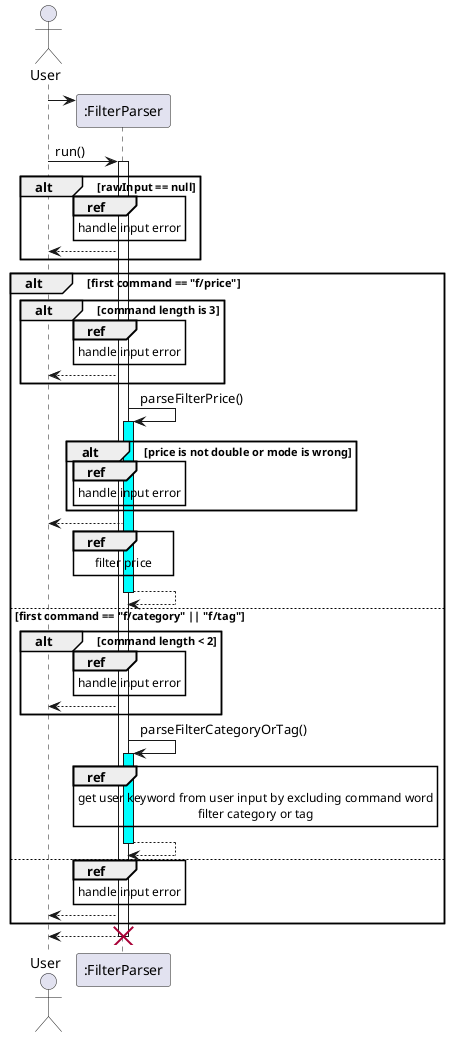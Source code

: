 @startuml
'https://plantuml.com/sequence-diagram

actor User
participant ":FilterParser"
User -> ":FilterParser" **

User -> ":FilterParser": run()
activate ":FilterParser"
alt rawInput == null
    ref over ":FilterParser"
        handle input error
    end ref
    ":FilterParser" --> User
end
alt first command == "f/price"
    alt command length is 3
        ref over ":FilterParser"
            handle input error
        end ref
        ":FilterParser" --> User
    end
    ":FilterParser" -> ":FilterParser": parseFilterPrice()
    activate ":FilterParser" #cyan
    alt price is not double or mode is wrong
        ref over ":FilterParser"
            handle input error
        end ref
    end
    ":FilterParser" --> User
    ref over ":FilterParser"
        filter price
    end ref
    return
else first command == "f/category" || "f/tag"
    alt command length < 2
        ref over ":FilterParser"
            handle input error
        end ref
        ":FilterParser" --> User
    end
    ":FilterParser" -> ":FilterParser": parseFilterCategoryOrTag()
    activate ":FilterParser" #cyan
    ref over ":FilterParser"
        get user keyword from user input by excluding command word
        filter category or tag
    end ref
    return
else
    ref over ":FilterParser"
        handle input error
    end ref
    ":FilterParser" --> User
end
return
destroy ":FilterParser"
@enduml